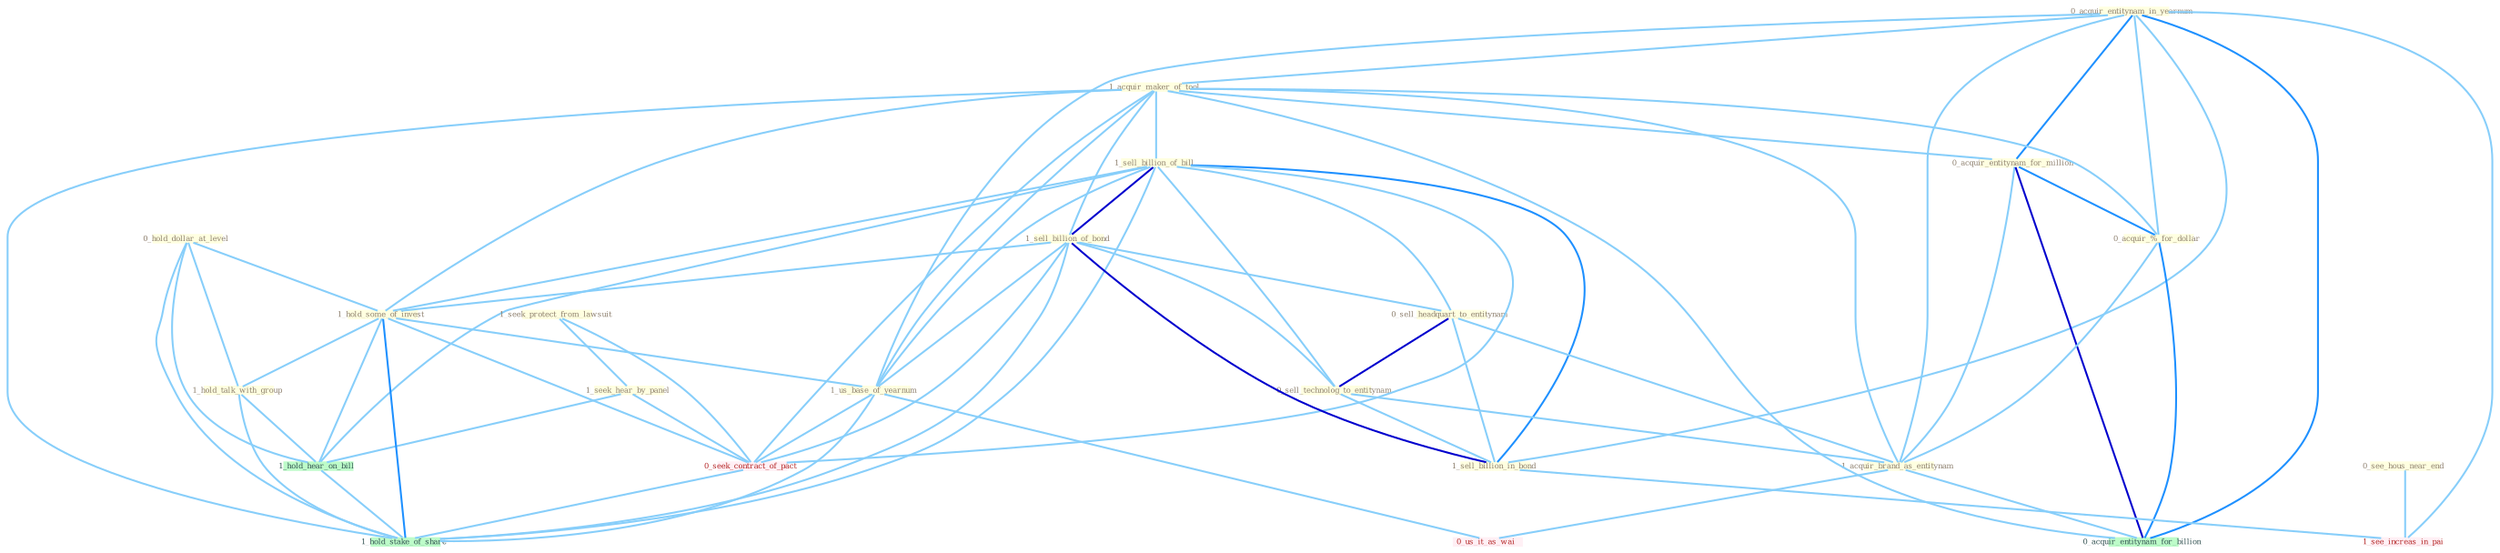 Graph G{ 
    node
    [shape=polygon,style=filled,width=.5,height=.06,color="#BDFCC9",fixedsize=true,fontsize=4,
    fontcolor="#2f4f4f"];
    {node
    [color="#ffffe0", fontcolor="#8b7d6b"] "0_hold_dollar_at_level " "0_acquir_entitynam_in_yearnum " "1_acquir_maker_of_tool " "0_acquir_entitynam_for_million " "1_sell_billion_of_bill " "1_sell_billion_of_bond " "0_see_hous_near_end " "0_acquir_%_for_dollar " "0_sell_headquart_to_entitynam " "0_sell_technolog_to_entitynam " "1_seek_protect_from_lawsuit " "1_seek_hear_by_panel " "1_hold_some_of_invest " "1_acquir_brand_as_entitynam " "1_us_base_of_yearnum " "1_hold_talk_with_group " "1_sell_billion_in_bond "}
{node [color="#fff0f5", fontcolor="#b22222"] "0_seek_contract_of_pact " "0_us_it_as_wai " "1_see_increas_in_pai "}
edge [color="#B0E2FF"];

	"0_hold_dollar_at_level " -- "1_hold_some_of_invest " [w="1", color="#87cefa" ];
	"0_hold_dollar_at_level " -- "1_hold_talk_with_group " [w="1", color="#87cefa" ];
	"0_hold_dollar_at_level " -- "1_hold_hear_on_bill " [w="1", color="#87cefa" ];
	"0_hold_dollar_at_level " -- "1_hold_stake_of_share " [w="1", color="#87cefa" ];
	"0_acquir_entitynam_in_yearnum " -- "1_acquir_maker_of_tool " [w="1", color="#87cefa" ];
	"0_acquir_entitynam_in_yearnum " -- "0_acquir_entitynam_for_million " [w="2", color="#1e90ff" , len=0.8];
	"0_acquir_entitynam_in_yearnum " -- "0_acquir_%_for_dollar " [w="1", color="#87cefa" ];
	"0_acquir_entitynam_in_yearnum " -- "1_acquir_brand_as_entitynam " [w="1", color="#87cefa" ];
	"0_acquir_entitynam_in_yearnum " -- "1_us_base_of_yearnum " [w="1", color="#87cefa" ];
	"0_acquir_entitynam_in_yearnum " -- "1_sell_billion_in_bond " [w="1", color="#87cefa" ];
	"0_acquir_entitynam_in_yearnum " -- "0_acquir_entitynam_for_billion " [w="2", color="#1e90ff" , len=0.8];
	"0_acquir_entitynam_in_yearnum " -- "1_see_increas_in_pai " [w="1", color="#87cefa" ];
	"1_acquir_maker_of_tool " -- "0_acquir_entitynam_for_million " [w="1", color="#87cefa" ];
	"1_acquir_maker_of_tool " -- "1_sell_billion_of_bill " [w="1", color="#87cefa" ];
	"1_acquir_maker_of_tool " -- "1_sell_billion_of_bond " [w="1", color="#87cefa" ];
	"1_acquir_maker_of_tool " -- "0_acquir_%_for_dollar " [w="1", color="#87cefa" ];
	"1_acquir_maker_of_tool " -- "1_hold_some_of_invest " [w="1", color="#87cefa" ];
	"1_acquir_maker_of_tool " -- "1_acquir_brand_as_entitynam " [w="1", color="#87cefa" ];
	"1_acquir_maker_of_tool " -- "1_us_base_of_yearnum " [w="1", color="#87cefa" ];
	"1_acquir_maker_of_tool " -- "0_seek_contract_of_pact " [w="1", color="#87cefa" ];
	"1_acquir_maker_of_tool " -- "0_acquir_entitynam_for_billion " [w="1", color="#87cefa" ];
	"1_acquir_maker_of_tool " -- "1_hold_stake_of_share " [w="1", color="#87cefa" ];
	"0_acquir_entitynam_for_million " -- "0_acquir_%_for_dollar " [w="2", color="#1e90ff" , len=0.8];
	"0_acquir_entitynam_for_million " -- "1_acquir_brand_as_entitynam " [w="1", color="#87cefa" ];
	"0_acquir_entitynam_for_million " -- "0_acquir_entitynam_for_billion " [w="3", color="#0000cd" , len=0.6];
	"1_sell_billion_of_bill " -- "1_sell_billion_of_bond " [w="3", color="#0000cd" , len=0.6];
	"1_sell_billion_of_bill " -- "0_sell_headquart_to_entitynam " [w="1", color="#87cefa" ];
	"1_sell_billion_of_bill " -- "0_sell_technolog_to_entitynam " [w="1", color="#87cefa" ];
	"1_sell_billion_of_bill " -- "1_hold_some_of_invest " [w="1", color="#87cefa" ];
	"1_sell_billion_of_bill " -- "1_us_base_of_yearnum " [w="1", color="#87cefa" ];
	"1_sell_billion_of_bill " -- "1_sell_billion_in_bond " [w="2", color="#1e90ff" , len=0.8];
	"1_sell_billion_of_bill " -- "0_seek_contract_of_pact " [w="1", color="#87cefa" ];
	"1_sell_billion_of_bill " -- "1_hold_hear_on_bill " [w="1", color="#87cefa" ];
	"1_sell_billion_of_bill " -- "1_hold_stake_of_share " [w="1", color="#87cefa" ];
	"1_sell_billion_of_bond " -- "0_sell_headquart_to_entitynam " [w="1", color="#87cefa" ];
	"1_sell_billion_of_bond " -- "0_sell_technolog_to_entitynam " [w="1", color="#87cefa" ];
	"1_sell_billion_of_bond " -- "1_hold_some_of_invest " [w="1", color="#87cefa" ];
	"1_sell_billion_of_bond " -- "1_us_base_of_yearnum " [w="1", color="#87cefa" ];
	"1_sell_billion_of_bond " -- "1_sell_billion_in_bond " [w="3", color="#0000cd" , len=0.6];
	"1_sell_billion_of_bond " -- "0_seek_contract_of_pact " [w="1", color="#87cefa" ];
	"1_sell_billion_of_bond " -- "1_hold_stake_of_share " [w="1", color="#87cefa" ];
	"0_see_hous_near_end " -- "1_see_increas_in_pai " [w="1", color="#87cefa" ];
	"0_acquir_%_for_dollar " -- "1_acquir_brand_as_entitynam " [w="1", color="#87cefa" ];
	"0_acquir_%_for_dollar " -- "0_acquir_entitynam_for_billion " [w="2", color="#1e90ff" , len=0.8];
	"0_sell_headquart_to_entitynam " -- "0_sell_technolog_to_entitynam " [w="3", color="#0000cd" , len=0.6];
	"0_sell_headquart_to_entitynam " -- "1_acquir_brand_as_entitynam " [w="1", color="#87cefa" ];
	"0_sell_headquart_to_entitynam " -- "1_sell_billion_in_bond " [w="1", color="#87cefa" ];
	"0_sell_technolog_to_entitynam " -- "1_acquir_brand_as_entitynam " [w="1", color="#87cefa" ];
	"0_sell_technolog_to_entitynam " -- "1_sell_billion_in_bond " [w="1", color="#87cefa" ];
	"1_seek_protect_from_lawsuit " -- "1_seek_hear_by_panel " [w="1", color="#87cefa" ];
	"1_seek_protect_from_lawsuit " -- "0_seek_contract_of_pact " [w="1", color="#87cefa" ];
	"1_seek_hear_by_panel " -- "0_seek_contract_of_pact " [w="1", color="#87cefa" ];
	"1_seek_hear_by_panel " -- "1_hold_hear_on_bill " [w="1", color="#87cefa" ];
	"1_hold_some_of_invest " -- "1_us_base_of_yearnum " [w="1", color="#87cefa" ];
	"1_hold_some_of_invest " -- "1_hold_talk_with_group " [w="1", color="#87cefa" ];
	"1_hold_some_of_invest " -- "0_seek_contract_of_pact " [w="1", color="#87cefa" ];
	"1_hold_some_of_invest " -- "1_hold_hear_on_bill " [w="1", color="#87cefa" ];
	"1_hold_some_of_invest " -- "1_hold_stake_of_share " [w="2", color="#1e90ff" , len=0.8];
	"1_acquir_brand_as_entitynam " -- "0_us_it_as_wai " [w="1", color="#87cefa" ];
	"1_acquir_brand_as_entitynam " -- "0_acquir_entitynam_for_billion " [w="1", color="#87cefa" ];
	"1_us_base_of_yearnum " -- "0_seek_contract_of_pact " [w="1", color="#87cefa" ];
	"1_us_base_of_yearnum " -- "0_us_it_as_wai " [w="1", color="#87cefa" ];
	"1_us_base_of_yearnum " -- "1_hold_stake_of_share " [w="1", color="#87cefa" ];
	"1_hold_talk_with_group " -- "1_hold_hear_on_bill " [w="1", color="#87cefa" ];
	"1_hold_talk_with_group " -- "1_hold_stake_of_share " [w="1", color="#87cefa" ];
	"1_sell_billion_in_bond " -- "1_see_increas_in_pai " [w="1", color="#87cefa" ];
	"0_seek_contract_of_pact " -- "1_hold_stake_of_share " [w="1", color="#87cefa" ];
	"1_hold_hear_on_bill " -- "1_hold_stake_of_share " [w="1", color="#87cefa" ];
}